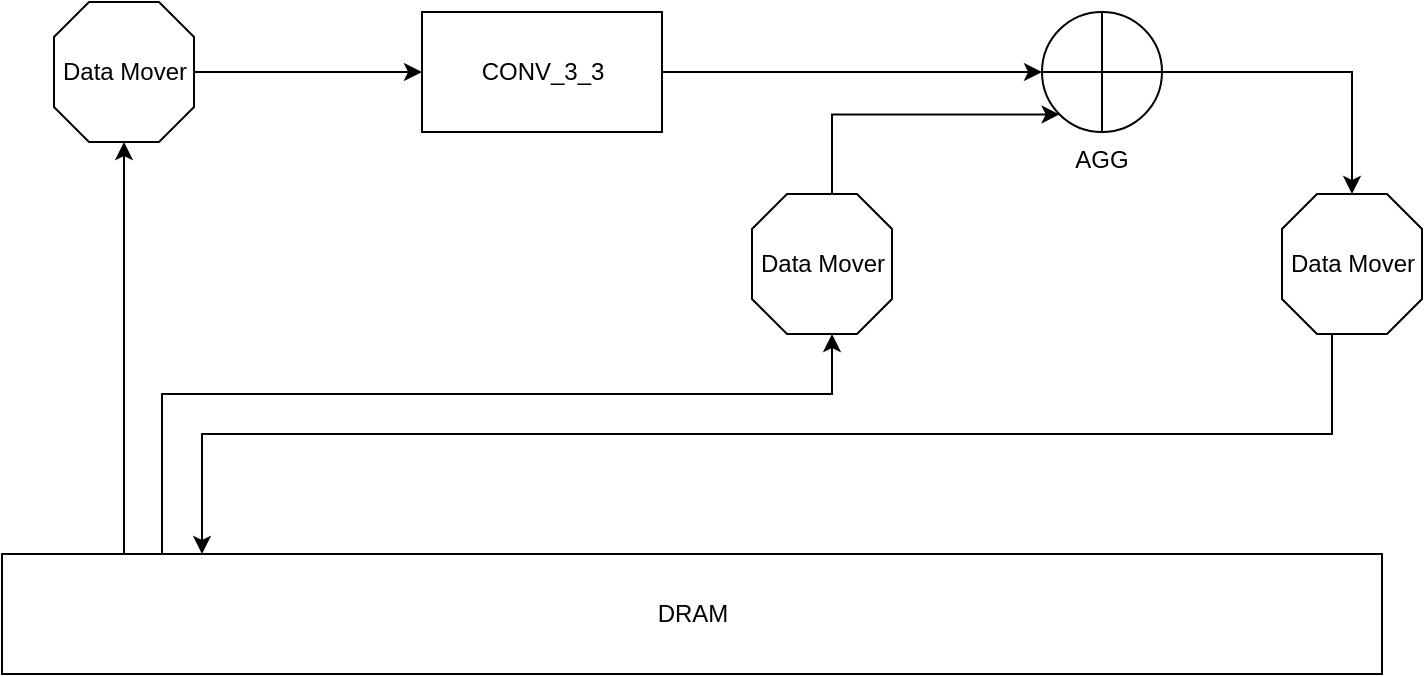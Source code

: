 <mxfile>
    <diagram id="gQlELwIL4DcsmfeKqU5c" name="Page-1">
        <mxGraphModel dx="1130" dy="698" grid="1" gridSize="10" guides="1" tooltips="1" connect="1" arrows="1" fold="1" page="1" pageScale="1" pageWidth="850" pageHeight="1100" math="0" shadow="0">
            <root>
                <mxCell id="0"/>
                <mxCell id="1" parent="0"/>
                <mxCell id="20" style="edgeStyle=orthogonalEdgeStyle;rounded=0;orthogonalLoop=1;jettySize=auto;html=1;entryX=0;entryY=1;entryDx=0;entryDy=0;" edge="1" parent="1" source="2" target="6">
                    <mxGeometry relative="1" as="geometry">
                        <Array as="points">
                            <mxPoint x="465" y="200"/>
                        </Array>
                    </mxGeometry>
                </mxCell>
                <mxCell id="2" value="Data Mover" style="verticalLabelPosition=middle;verticalAlign=middle;html=1;shape=mxgraph.basic.polygon;polyCoords=[[0.25,0],[0.75,0],[1,0.25],[1,0.75],[0.75,1],[0.25,1],[0,0.75],[0,0.25]];polyline=0;labelPosition=center;align=center;" vertex="1" parent="1">
                    <mxGeometry x="425" y="240" width="70" height="70" as="geometry"/>
                </mxCell>
                <mxCell id="10" style="edgeStyle=orthogonalEdgeStyle;rounded=0;orthogonalLoop=1;jettySize=auto;html=1;" edge="1" parent="1" source="3" target="5">
                    <mxGeometry relative="1" as="geometry">
                        <Array as="points">
                            <mxPoint x="111" y="380"/>
                            <mxPoint x="111" y="380"/>
                        </Array>
                    </mxGeometry>
                </mxCell>
                <mxCell id="11" style="edgeStyle=orthogonalEdgeStyle;rounded=0;orthogonalLoop=1;jettySize=auto;html=1;" edge="1" parent="1" source="3" target="2">
                    <mxGeometry relative="1" as="geometry">
                        <Array as="points">
                            <mxPoint x="130" y="340"/>
                            <mxPoint x="465" y="340"/>
                        </Array>
                    </mxGeometry>
                </mxCell>
                <mxCell id="3" value="DRAM" style="verticalLabelPosition=middle;verticalAlign=middle;html=1;shape=mxgraph.basic.rect;fillColor2=none;strokeWidth=1;size=20;indent=5;labelPosition=center;align=center;" vertex="1" parent="1">
                    <mxGeometry x="50" y="420" width="690" height="60" as="geometry"/>
                </mxCell>
                <mxCell id="13" style="edgeStyle=orthogonalEdgeStyle;rounded=0;orthogonalLoop=1;jettySize=auto;html=1;entryX=0;entryY=0.5;entryDx=0;entryDy=0;" edge="1" parent="1" source="4" target="6">
                    <mxGeometry relative="1" as="geometry"/>
                </mxCell>
                <mxCell id="4" value="CONV_3_3" style="verticalLabelPosition=middle;verticalAlign=middle;html=1;shape=mxgraph.basic.rect;fillColor2=none;strokeWidth=1;size=20;indent=5;labelPosition=center;align=center;" vertex="1" parent="1">
                    <mxGeometry x="260" y="149" width="120" height="60" as="geometry"/>
                </mxCell>
                <mxCell id="8" style="edgeStyle=orthogonalEdgeStyle;rounded=0;orthogonalLoop=1;jettySize=auto;html=1;" edge="1" parent="1" source="5" target="4">
                    <mxGeometry relative="1" as="geometry"/>
                </mxCell>
                <mxCell id="5" value="Data Mover" style="verticalLabelPosition=middle;verticalAlign=middle;html=1;shape=mxgraph.basic.polygon;polyCoords=[[0.25,0],[0.75,0],[1,0.25],[1,0.75],[0.75,1],[0.25,1],[0,0.75],[0,0.25]];polyline=0;labelPosition=center;align=center;" vertex="1" parent="1">
                    <mxGeometry x="76" y="144" width="70" height="70" as="geometry"/>
                </mxCell>
                <mxCell id="16" style="edgeStyle=orthogonalEdgeStyle;rounded=0;orthogonalLoop=1;jettySize=auto;html=1;" edge="1" parent="1" source="6" target="15">
                    <mxGeometry relative="1" as="geometry"/>
                </mxCell>
                <mxCell id="6" value="AGG" style="shape=orEllipse;perimeter=ellipsePerimeter;whiteSpace=wrap;html=1;backgroundOutline=1;labelPosition=center;verticalLabelPosition=bottom;align=center;verticalAlign=top;" vertex="1" parent="1">
                    <mxGeometry x="570" y="149" width="60" height="60" as="geometry"/>
                </mxCell>
                <mxCell id="17" style="edgeStyle=orthogonalEdgeStyle;rounded=0;orthogonalLoop=1;jettySize=auto;html=1;" edge="1" parent="1" source="15" target="3">
                    <mxGeometry relative="1" as="geometry">
                        <Array as="points">
                            <mxPoint x="715" y="360"/>
                            <mxPoint x="150" y="360"/>
                        </Array>
                    </mxGeometry>
                </mxCell>
                <mxCell id="15" value="Data Mover" style="verticalLabelPosition=middle;verticalAlign=middle;html=1;shape=mxgraph.basic.polygon;polyCoords=[[0.25,0],[0.75,0],[1,0.25],[1,0.75],[0.75,1],[0.25,1],[0,0.75],[0,0.25]];polyline=0;labelPosition=center;align=center;" vertex="1" parent="1">
                    <mxGeometry x="690" y="240" width="70" height="70" as="geometry"/>
                </mxCell>
            </root>
        </mxGraphModel>
    </diagram>
</mxfile>